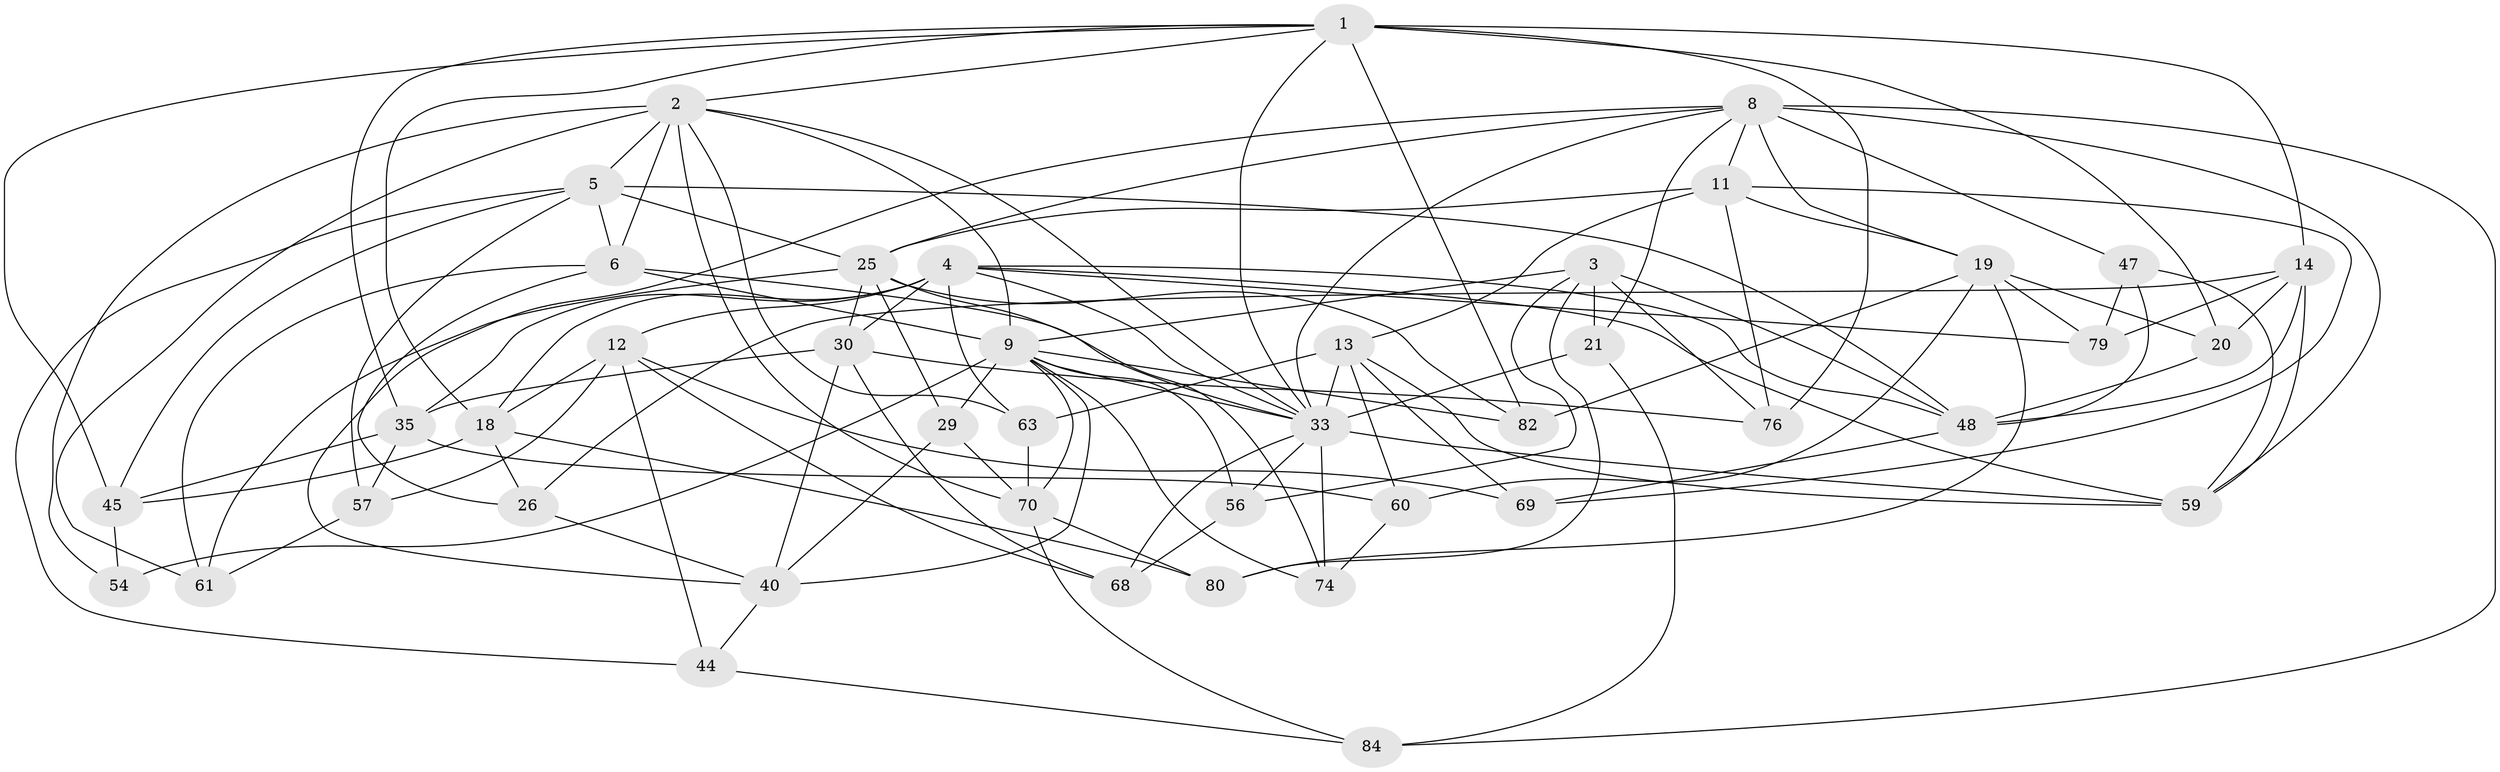 // original degree distribution, {4: 1.0}
// Generated by graph-tools (version 1.1) at 2025/16/03/09/25 04:16:17]
// undirected, 43 vertices, 122 edges
graph export_dot {
graph [start="1"]
  node [color=gray90,style=filled];
  1 [super="+43+83+15"];
  2 [super="+7+38"];
  3 [super="+28"];
  4 [super="+39+72"];
  5 [super="+42+32"];
  6 [super="+16"];
  8 [super="+53+10+77"];
  9 [super="+50+52"];
  11 [super="+27"];
  12 [super="+64"];
  13 [super="+23"];
  14 [super="+17"];
  18 [super="+37"];
  19 [super="+24+22"];
  20 [super="+75"];
  21;
  25 [super="+31+58"];
  26;
  29;
  30 [super="+86"];
  33 [super="+34+36"];
  35 [super="+41"];
  40 [super="+55"];
  44;
  45 [super="+46"];
  47;
  48 [super="+51"];
  54;
  56;
  57;
  59 [super="+73"];
  60;
  61;
  63;
  68;
  69;
  70 [super="+81"];
  74;
  76;
  79;
  80;
  82;
  84;
  1 -- 82;
  1 -- 18;
  1 -- 76;
  1 -- 33;
  1 -- 2;
  1 -- 14;
  1 -- 45;
  1 -- 20 [weight=2];
  1 -- 35;
  2 -- 61;
  2 -- 54;
  2 -- 5 [weight=2];
  2 -- 63;
  2 -- 6;
  2 -- 70;
  2 -- 33;
  2 -- 9;
  3 -- 21;
  3 -- 48;
  3 -- 80;
  3 -- 56;
  3 -- 76;
  3 -- 9;
  4 -- 18 [weight=2];
  4 -- 48;
  4 -- 33;
  4 -- 59;
  4 -- 12;
  4 -- 79;
  4 -- 30;
  4 -- 63;
  4 -- 35;
  5 -- 6;
  5 -- 57;
  5 -- 45;
  5 -- 44;
  5 -- 48;
  5 -- 25;
  6 -- 61;
  6 -- 26;
  6 -- 33;
  6 -- 9;
  8 -- 19 [weight=2];
  8 -- 11;
  8 -- 84;
  8 -- 21;
  8 -- 25;
  8 -- 47;
  8 -- 33;
  8 -- 40;
  8 -- 59;
  9 -- 54 [weight=2];
  9 -- 74;
  9 -- 56;
  9 -- 82;
  9 -- 70;
  9 -- 33;
  9 -- 40;
  9 -- 29;
  11 -- 76;
  11 -- 69;
  11 -- 13;
  11 -- 19;
  11 -- 25;
  12 -- 57;
  12 -- 68;
  12 -- 18;
  12 -- 69;
  12 -- 44;
  13 -- 63;
  13 -- 59;
  13 -- 69;
  13 -- 60;
  13 -- 33;
  14 -- 26;
  14 -- 79;
  14 -- 48;
  14 -- 20;
  14 -- 59;
  18 -- 80;
  18 -- 26;
  18 -- 45 [weight=2];
  19 -- 80;
  19 -- 60;
  19 -- 79;
  19 -- 82;
  19 -- 20;
  20 -- 48 [weight=2];
  21 -- 84;
  21 -- 33;
  25 -- 82;
  25 -- 74;
  25 -- 61;
  25 -- 29;
  25 -- 30;
  26 -- 40;
  29 -- 70;
  29 -- 40;
  30 -- 40;
  30 -- 68;
  30 -- 35;
  30 -- 76;
  33 -- 68;
  33 -- 56;
  33 -- 74;
  33 -- 59;
  35 -- 60;
  35 -- 45;
  35 -- 57;
  40 -- 44;
  44 -- 84;
  45 -- 54;
  47 -- 59;
  47 -- 79;
  47 -- 48;
  48 -- 69;
  56 -- 68;
  57 -- 61;
  60 -- 74;
  63 -- 70;
  70 -- 84;
  70 -- 80;
}
